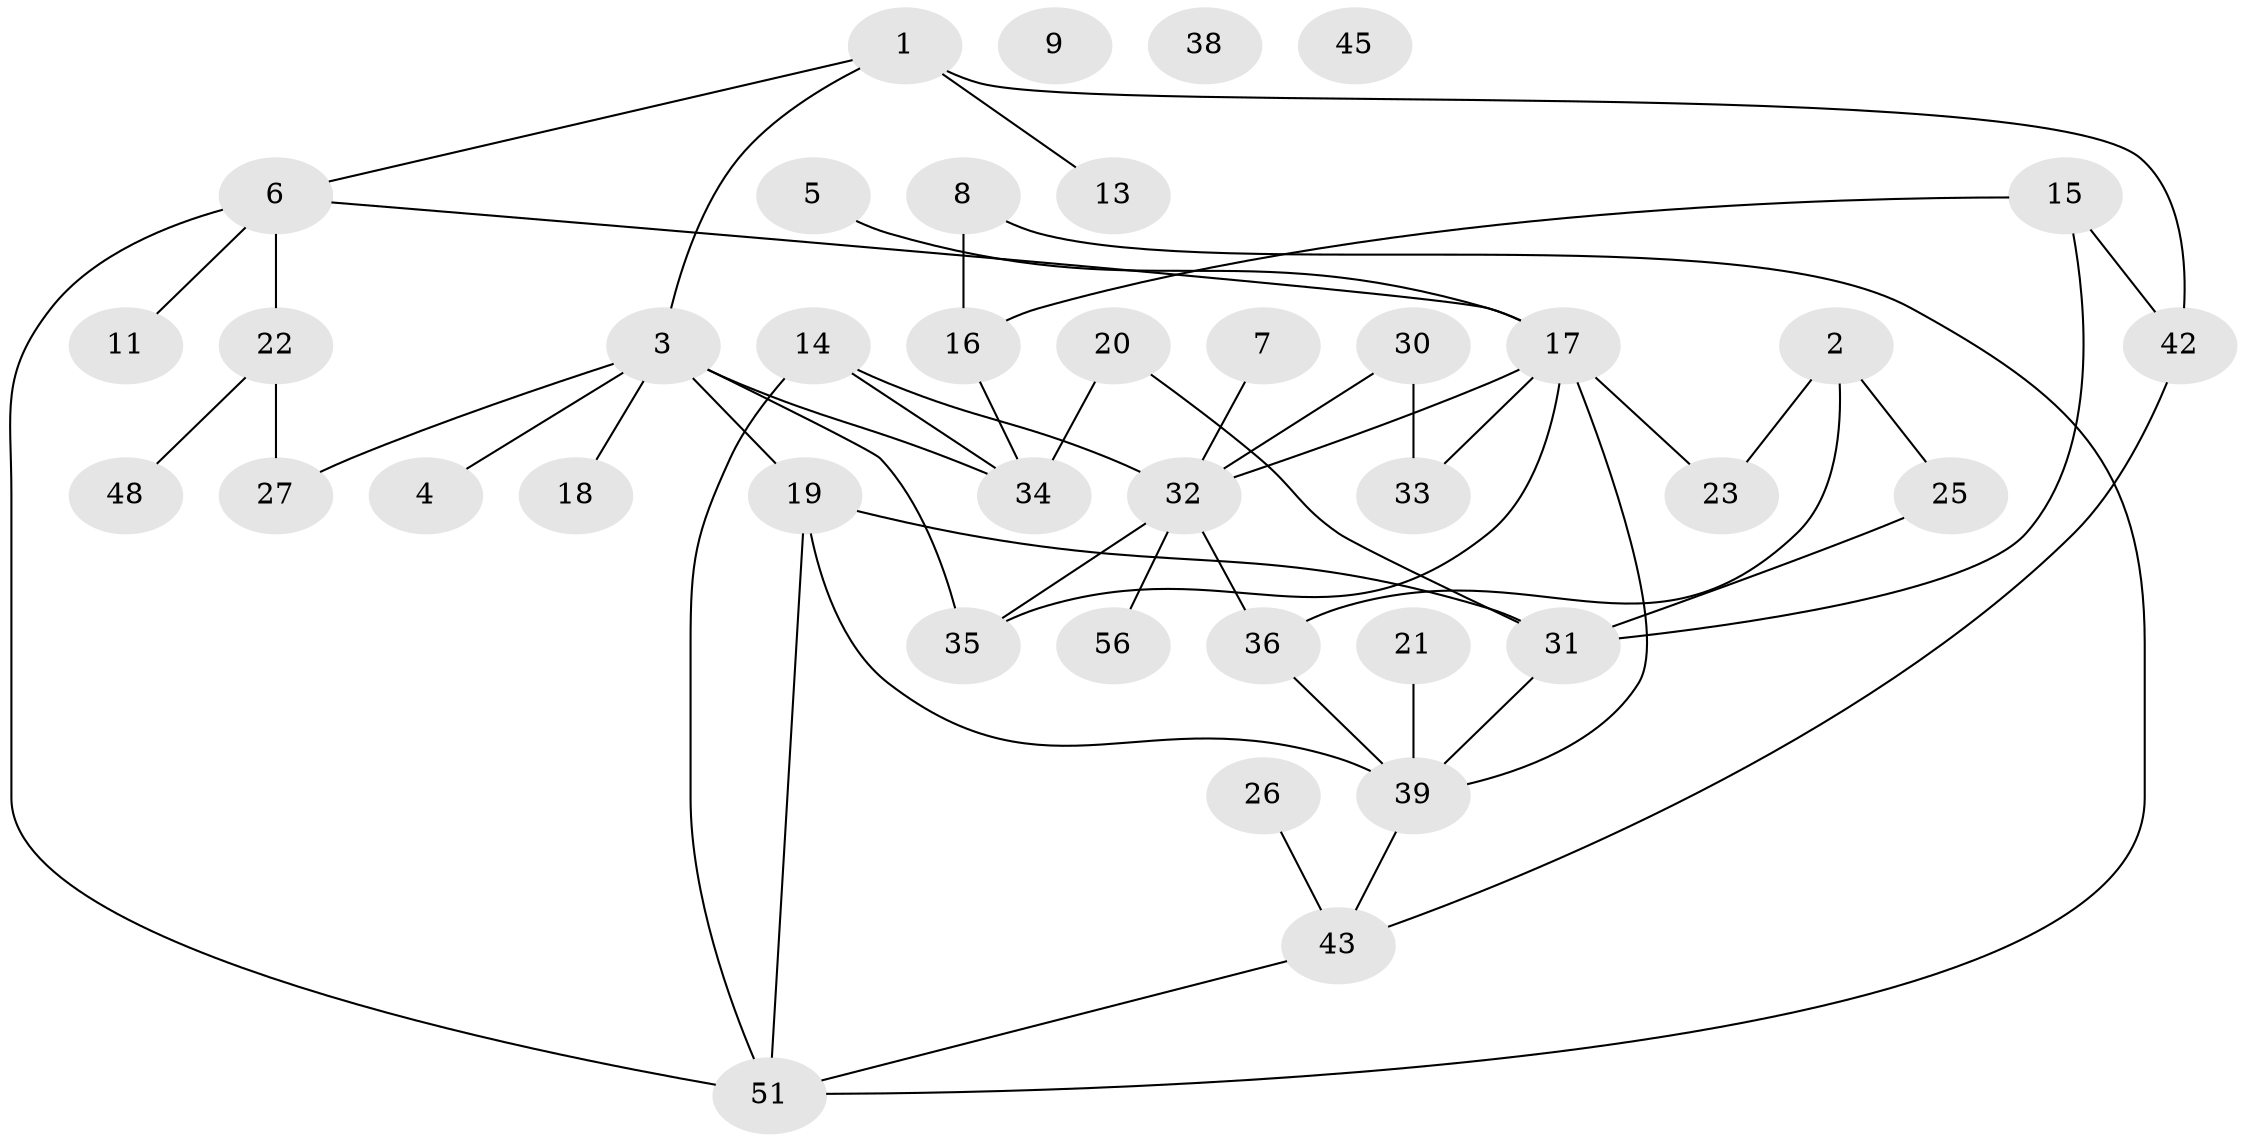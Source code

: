 // original degree distribution, {4: 0.125, 3: 0.32142857142857145, 2: 0.17857142857142858, 1: 0.21428571428571427, 0: 0.05357142857142857, 6: 0.03571428571428571, 5: 0.07142857142857142}
// Generated by graph-tools (version 1.1) at 2025/16/03/04/25 18:16:34]
// undirected, 39 vertices, 53 edges
graph export_dot {
graph [start="1"]
  node [color=gray90,style=filled];
  1;
  2;
  3 [super="+12"];
  4;
  5;
  6 [super="+10"];
  7;
  8 [super="+24"];
  9;
  11;
  13;
  14;
  15;
  16 [super="+47"];
  17 [super="+29+40"];
  18;
  19 [super="+28"];
  20;
  21;
  22 [super="+41"];
  23;
  25;
  26;
  27;
  30;
  31 [super="+44+37"];
  32 [super="+46"];
  33;
  34;
  35;
  36;
  38;
  39 [super="+49+55"];
  42;
  43;
  45;
  48;
  51 [super="+53"];
  56;
  1 -- 13;
  1 -- 42;
  1 -- 3;
  1 -- 6;
  2 -- 23;
  2 -- 25;
  2 -- 36;
  3 -- 27 [weight=2];
  3 -- 34 [weight=2];
  3 -- 4;
  3 -- 35;
  3 -- 18;
  3 -- 19;
  5 -- 17;
  6 -- 22;
  6 -- 51;
  6 -- 17;
  6 -- 11;
  7 -- 32;
  8 -- 16 [weight=2];
  8 -- 51;
  14 -- 32;
  14 -- 34;
  14 -- 51;
  15 -- 16;
  15 -- 31;
  15 -- 42;
  16 -- 34;
  17 -- 33;
  17 -- 35;
  17 -- 23;
  17 -- 39;
  17 -- 32;
  19 -- 39;
  19 -- 51;
  19 -- 31;
  20 -- 34;
  20 -- 31;
  21 -- 39;
  22 -- 48;
  22 -- 27;
  25 -- 31;
  26 -- 43;
  30 -- 33;
  30 -- 32;
  31 -- 39;
  32 -- 35;
  32 -- 36;
  32 -- 56;
  36 -- 39;
  39 -- 43;
  42 -- 43;
  43 -- 51;
}
